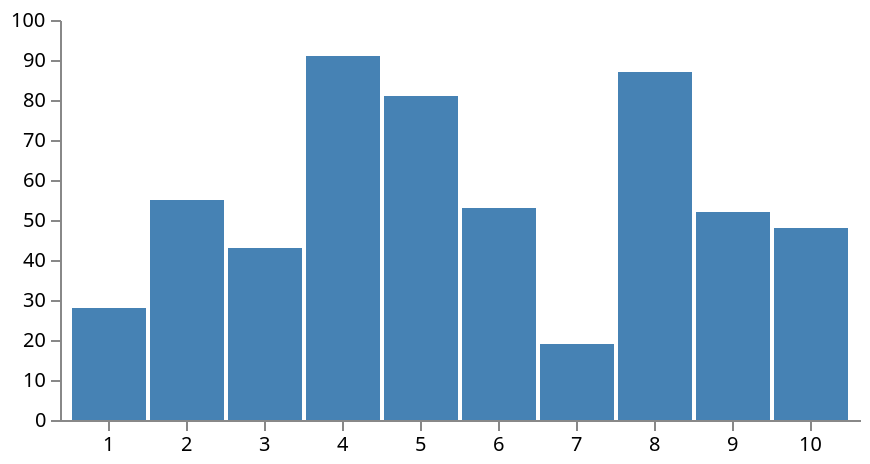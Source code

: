 {
  "$schema": "https://vega.github.io/schema/vega/v6.json",
  "width": 400,
  "height": 200,
  "padding": 5,

  "signals": [
    {
      "name": "property", "value": "a",
      "bind": {"input": "select", "options": ["a", "b"]}
    }
  ],

  "data": [
    {
      "name": "table",
      "format": {
        "type": "json",
        "property": {"signal": "property"}
      },
      "values": {
        "a": [
          {"u": 1, "v": 28}, {"u":  2, "v": 55},
          {"u": 3, "v": 43}, {"u":  4, "v": 91},
          {"u": 5, "v": 81}, {"u":  6, "v": 53},
          {"u": 7, "v": 19}, {"u":  8, "v": 87},
          {"u": 9, "v": 52}, {"u": 10, "v": 48}
        ],
        "b": [
          {"u": 1, "v": 24}, {"u":  2, "v": 49},
          {"u": 3, "v": 87}, {"u":  4, "v": 66},
          {"u": 5, "v": 17}, {"u":  6, "v": 27},
          {"u": 7, "v": 68}, {"u":  8, "v": 16},
          {"u": 9, "v": 49}, {"u": 10, "v": 15}
        ]
      }
    }
  ],

  "scales": [
    {
      "name": "xscale",
      "type": "band",
      "range": "width",
      "padding": 0.05,
      "round": true,
      "domain": {"data": "table", "field": "u"}
    },
    {
      "name": "yscale",
      "type": "linear",
      "range": "height",
      "domain": {"data": "table", "field": "v"},
      "zero": true,
      "nice": true
    }
  ],

  "axes": [
    {"orient": "bottom", "scale": "xscale", "zindex": 1},
    {"orient": "left", "scale": "yscale", "zindex": 1}
  ],

  "marks": [
    {
      "type": "rect",
      "from": {"data": "table"},
      "encode": {
        "enter": {
          "x": {"scale": "xscale", "field": "u"},
          "width": {"scale": "xscale", "band": 1},
          "y": {"scale": "yscale", "field": "v"},
          "y2": {"scale": "yscale", "value": 0}
        },
        "update": {
          "fill": {"value": "steelblue"}
        },
        "hover": {
          "fill": {"value": "red"}
        }
      }
    }
  ]
}
